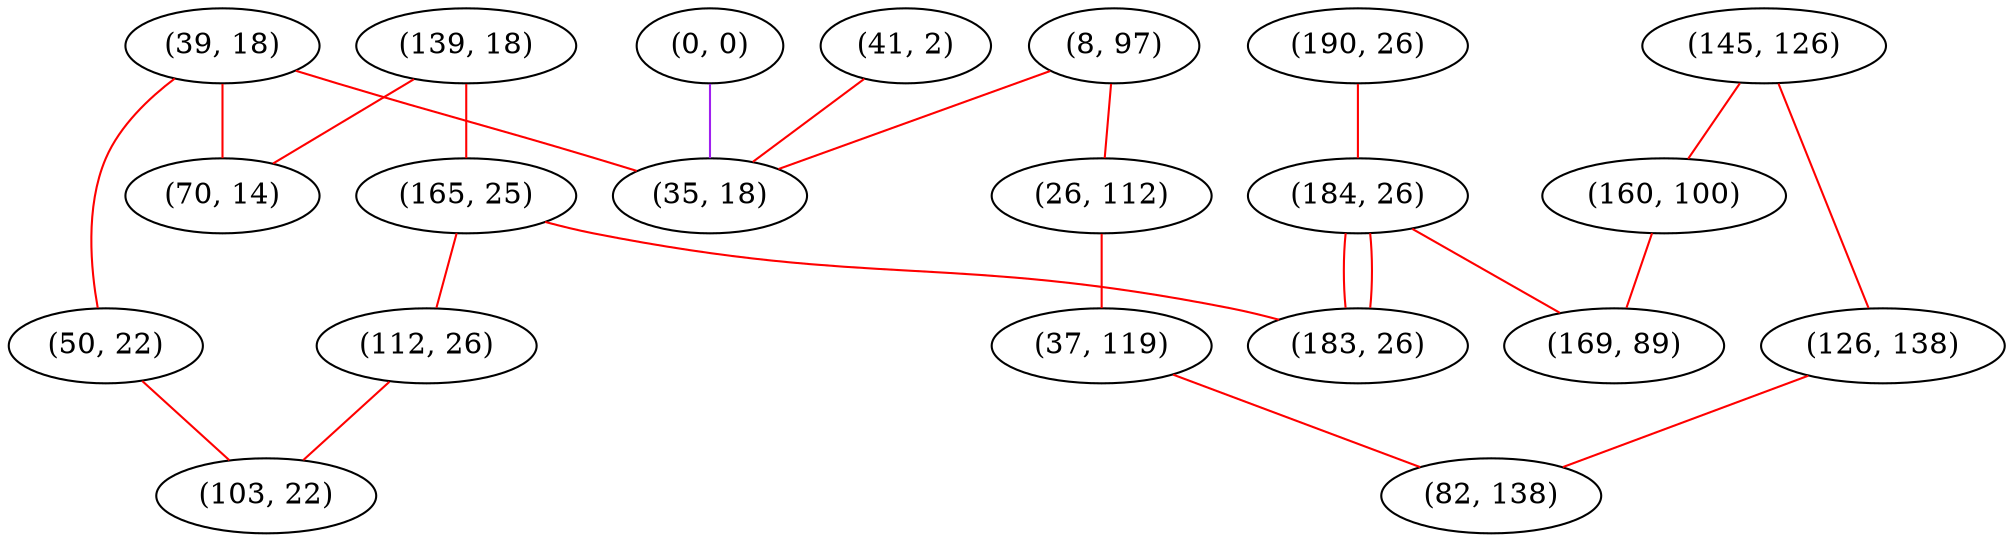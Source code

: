 graph "" {
"(139, 18)";
"(190, 26)";
"(0, 0)";
"(165, 25)";
"(41, 2)";
"(145, 126)";
"(184, 26)";
"(39, 18)";
"(50, 22)";
"(8, 97)";
"(35, 18)";
"(126, 138)";
"(112, 26)";
"(183, 26)";
"(160, 100)";
"(26, 112)";
"(103, 22)";
"(37, 119)";
"(169, 89)";
"(70, 14)";
"(82, 138)";
"(139, 18)" -- "(165, 25)"  [color=red, key=0, weight=1];
"(139, 18)" -- "(70, 14)"  [color=red, key=0, weight=1];
"(190, 26)" -- "(184, 26)"  [color=red, key=0, weight=1];
"(0, 0)" -- "(35, 18)"  [color=purple, key=0, weight=4];
"(165, 25)" -- "(112, 26)"  [color=red, key=0, weight=1];
"(165, 25)" -- "(183, 26)"  [color=red, key=0, weight=1];
"(41, 2)" -- "(35, 18)"  [color=red, key=0, weight=1];
"(145, 126)" -- "(126, 138)"  [color=red, key=0, weight=1];
"(145, 126)" -- "(160, 100)"  [color=red, key=0, weight=1];
"(184, 26)" -- "(169, 89)"  [color=red, key=0, weight=1];
"(184, 26)" -- "(183, 26)"  [color=red, key=0, weight=1];
"(184, 26)" -- "(183, 26)"  [color=red, key=1, weight=1];
"(39, 18)" -- "(35, 18)"  [color=red, key=0, weight=1];
"(39, 18)" -- "(50, 22)"  [color=red, key=0, weight=1];
"(39, 18)" -- "(70, 14)"  [color=red, key=0, weight=1];
"(50, 22)" -- "(103, 22)"  [color=red, key=0, weight=1];
"(8, 97)" -- "(26, 112)"  [color=red, key=0, weight=1];
"(8, 97)" -- "(35, 18)"  [color=red, key=0, weight=1];
"(126, 138)" -- "(82, 138)"  [color=red, key=0, weight=1];
"(112, 26)" -- "(103, 22)"  [color=red, key=0, weight=1];
"(160, 100)" -- "(169, 89)"  [color=red, key=0, weight=1];
"(26, 112)" -- "(37, 119)"  [color=red, key=0, weight=1];
"(37, 119)" -- "(82, 138)"  [color=red, key=0, weight=1];
}
